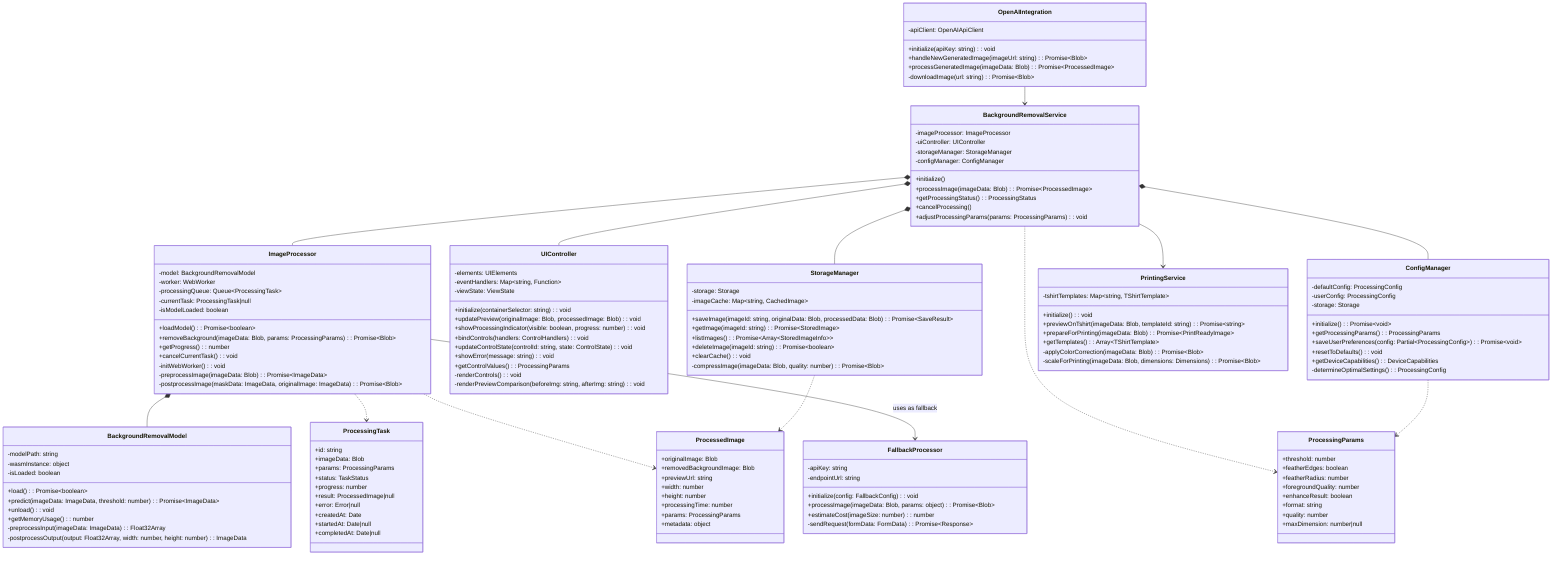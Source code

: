 classDiagram
    class BackgroundRemovalService {
        -imageProcessor: ImageProcessor
        -uiController: UIController
        -storageManager: StorageManager
        -configManager: ConfigManager
        +initialize()
        +processImage(imageData: Blob): Promise~ProcessedImage~
        +getProcessingStatus(): ProcessingStatus
        +cancelProcessing()
        +adjustProcessingParams(params: ProcessingParams): void
    }
    
    class ImageProcessor {
        -model: BackgroundRemovalModel
        -worker: WebWorker
        -processingQueue: Queue~ProcessingTask~
        -currentTask: ProcessingTask|null
        -isModelLoaded: boolean
        +loadModel(): Promise~boolean~
        +removeBackground(imageData: Blob, params: ProcessingParams): Promise~Blob~
        +getProgress(): number
        +cancelCurrentTask(): void
        -initWebWorker(): void
        -preprocessImage(imageData: Blob): Promise~ImageData~
        -postprocessImage(maskData: ImageData, originalImage: ImageData): Promise~Blob~
    }
    
    class BackgroundRemovalModel {
        -modelPath: string
        -wasmInstance: object
        -isLoaded: boolean
        +load(): Promise~boolean~
        +predict(imageData: ImageData, threshold: number): Promise~ImageData~
        +unload(): void
        +getMemoryUsage(): number
        -preprocessInput(imageData: ImageData): Float32Array
        -postprocessOutput(output: Float32Array, width: number, height: number): ImageData
    }
    
    class UIController {
        -elements: UIElements
        -eventHandlers: Map~string, Function~
        -viewState: ViewState
        +initialize(containerSelector: string): void
        +updatePreview(originalImage: Blob, processedImage: Blob): void
        +showProcessingIndicator(visible: boolean, progress: number): void
        +bindControls(handlers: ControlHandlers): void
        +updateControlState(controlId: string, state: ControlState): void
        +showError(message: string): void
        +getControlValues(): ProcessingParams
        -renderControls(): void
        -renderPreviewComparison(beforeImg: string, afterImg: string): void
    }
    
    class StorageManager {
        -storage: Storage
        -imageCache: Map~string, CachedImage~
        +saveImage(imageId: string, originalData: Blob, processedData: Blob): Promise~SaveResult~
        +getImage(imageId: string): Promise~StoredImage~
        +listImages(): Promise~Array~StoredImageInfo~~
        +deleteImage(imageId: string): Promise~boolean~
        +clearCache(): void
        -compressImage(imageData: Blob, quality: number): Promise~Blob~
    }
    
    class ConfigManager {
        -defaultConfig: ProcessingConfig
        -userConfig: ProcessingConfig
        -storage: Storage
        +initialize(): Promise~void~
        +getProcessingParams(): ProcessingParams
        +saveUserPreferences(config: Partial~ProcessingConfig~): Promise~void~
        +resetToDefaults(): void
        +getDeviceCapabilities(): DeviceCapabilities
        -determineOptimalSettings(): ProcessingConfig
    }
    
    class ProcessingTask {
        +id: string
        +imageData: Blob
        +params: ProcessingParams
        +status: TaskStatus
        +progress: number
        +result: ProcessedImage|null
        +error: Error|null
        +createdAt: Date
        +startedAt: Date|null
        +completedAt: Date|null
    }
    
    class ProcessingParams {
        +threshold: number
        +featherEdges: boolean
        +featherRadius: number
        +foregroundQuality: number
        +enhanceResult: boolean
        +format: string
        +quality: number
        +maxDimension: number|null
    }
    
    class ProcessedImage {
        +originalImage: Blob
        +removedBackgroundImage: Blob
        +previewUrl: string
        +width: number
        +height: number
        +processingTime: number
        +params: ProcessingParams
        +metadata: object
    }
    
    class OpenAIIntegration {
        -apiClient: OpenAIApiClient
        +initialize(apiKey: string): void
        +handleNewGeneratedImage(imageUrl: string): Promise~Blob~
        +processGeneratedImage(imageData: Blob): Promise~ProcessedImage~
        -downloadImage(url: string): Promise~Blob~
    }
    
    class PrintingService {
        -tshirtTemplates: Map~string, TShirtTemplate~
        +initialize(): void
        +previewOnTshirt(imageData: Blob, templateId: string): Promise~string~
        +prepareForPrinting(imageData: Blob): Promise~PrintReadyImage~
        +getTemplates(): Array~TShirtTemplate~
        -applyColorCorrection(imageData: Blob): Promise~Blob~
        -scaleForPrinting(imageData: Blob, dimensions: Dimensions): Promise~Blob~
    }
    
    class FallbackProcessor {
        -apiKey: string
        -endpointUrl: string
        +initialize(config: FallbackConfig): void
        +processImage(imageData: Blob, params: object): Promise~Blob~
        +estimateCost(imageSize: number): number
        -sendRequest(formData: FormData): Promise~Response~
    }
    
    BackgroundRemovalService *-- ImageProcessor
    BackgroundRemovalService *-- UIController
    BackgroundRemovalService *-- StorageManager
    BackgroundRemovalService *-- ConfigManager
    ImageProcessor *-- BackgroundRemovalModel
    BackgroundRemovalService ..> ProcessingParams
    ImageProcessor ..> ProcessingTask
    ImageProcessor ..> ProcessedImage
    StorageManager ..> ProcessedImage
    ConfigManager ..> ProcessingParams
    OpenAIIntegration --> BackgroundRemovalService
    BackgroundRemovalService --> PrintingService
    ImageProcessor --> FallbackProcessor : uses as fallback